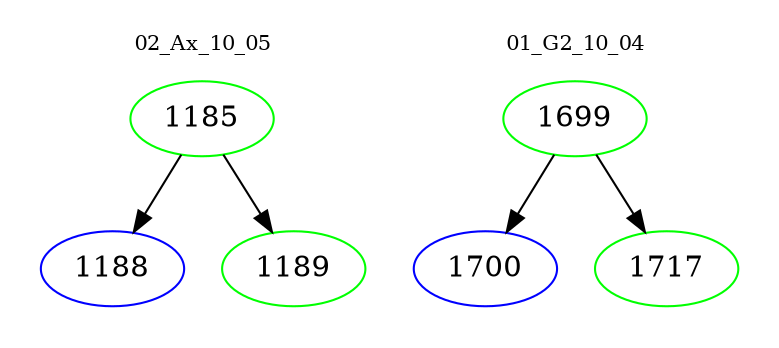 digraph{
subgraph cluster_0 {
color = white
label = "02_Ax_10_05";
fontsize=10;
T0_1185 [label="1185", color="green"]
T0_1185 -> T0_1188 [color="black"]
T0_1188 [label="1188", color="blue"]
T0_1185 -> T0_1189 [color="black"]
T0_1189 [label="1189", color="green"]
}
subgraph cluster_1 {
color = white
label = "01_G2_10_04";
fontsize=10;
T1_1699 [label="1699", color="green"]
T1_1699 -> T1_1700 [color="black"]
T1_1700 [label="1700", color="blue"]
T1_1699 -> T1_1717 [color="black"]
T1_1717 [label="1717", color="green"]
}
}
